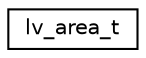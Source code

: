 digraph "Graphical Class Hierarchy"
{
 // LATEX_PDF_SIZE
  edge [fontname="Helvetica",fontsize="10",labelfontname="Helvetica",labelfontsize="10"];
  node [fontname="Helvetica",fontsize="10",shape=record];
  rankdir="LR";
  Node0 [label="lv_area_t",height=0.2,width=0.4,color="black", fillcolor="white", style="filled",URL="$structlv__area__t.html",tooltip=" "];
}
